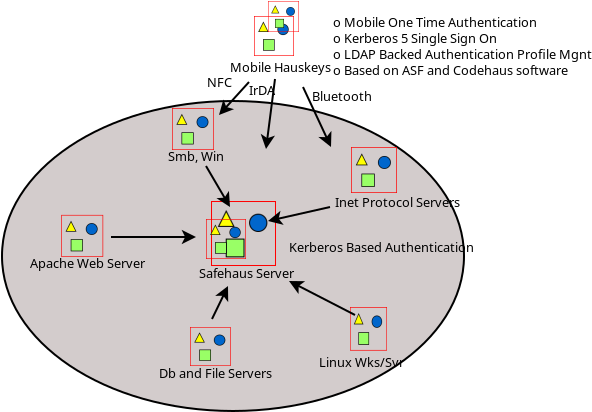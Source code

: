 <?xml version="1.0" encoding="UTF-8"?>
<dia:diagram xmlns:dia="http://www.lysator.liu.se/~alla/dia/">
  <dia:layer name="Background" visible="true">
    <dia:object type="Standard - Ellipse" version="0" id="O0">
      <dia:attribute name="obj_pos">
        <dia:point val="-2.4,5.5"/>
      </dia:attribute>
      <dia:attribute name="obj_bb">
        <dia:rectangle val="-2.45,5.45;20.75,21.05"/>
      </dia:attribute>
      <dia:attribute name="elem_corner">
        <dia:point val="-2.4,5.5"/>
      </dia:attribute>
      <dia:attribute name="elem_width">
        <dia:real val="23.1"/>
      </dia:attribute>
      <dia:attribute name="elem_height">
        <dia:real val="15.5"/>
      </dia:attribute>
      <dia:attribute name="inner_color">
        <dia:color val="#d3cccc"/>
      </dia:attribute>
    </dia:object>
    <dia:group>
      <dia:group>
        <dia:object type="Standard - Image" version="0" id="O1">
          <dia:attribute name="obj_pos">
            <dia:point val="10.2,1.25"/>
          </dia:attribute>
          <dia:attribute name="obj_bb">
            <dia:rectangle val="10.15,1.2;12.25,3.3"/>
          </dia:attribute>
          <dia:attribute name="elem_corner">
            <dia:point val="10.2,1.25"/>
          </dia:attribute>
          <dia:attribute name="elem_width">
            <dia:real val="2"/>
          </dia:attribute>
          <dia:attribute name="elem_height">
            <dia:real val="2"/>
          </dia:attribute>
          <dia:attribute name="draw_border">
            <dia:boolean val="false"/>
          </dia:attribute>
          <dia:attribute name="keep_aspect">
            <dia:boolean val="true"/>
          </dia:attribute>
          <dia:attribute name="file">
            <dia:string>#images/palm.png#</dia:string>
          </dia:attribute>
        </dia:object>
        <dia:object type="Standard - Image" version="0" id="O2">
          <dia:attribute name="obj_pos">
            <dia:point val="10.9,0.5"/>
          </dia:attribute>
          <dia:attribute name="obj_bb">
            <dia:rectangle val="10.85,0.45;12.5,2.1"/>
          </dia:attribute>
          <dia:attribute name="elem_corner">
            <dia:point val="10.9,0.5"/>
          </dia:attribute>
          <dia:attribute name="elem_width">
            <dia:real val="1.55"/>
          </dia:attribute>
          <dia:attribute name="elem_height">
            <dia:real val="1.55"/>
          </dia:attribute>
          <dia:attribute name="draw_border">
            <dia:boolean val="false"/>
          </dia:attribute>
          <dia:attribute name="keep_aspect">
            <dia:boolean val="true"/>
          </dia:attribute>
          <dia:attribute name="file">
            <dia:string>#images/haus-keys.png#</dia:string>
          </dia:attribute>
        </dia:object>
      </dia:group>
      <dia:object type="Standard - Text" version="0" id="O3">
        <dia:attribute name="obj_pos">
          <dia:point val="9,4.05"/>
        </dia:attribute>
        <dia:attribute name="obj_bb">
          <dia:rectangle val="9,3.45;13.35,4.4"/>
        </dia:attribute>
        <dia:attribute name="text">
          <dia:composite type="text">
            <dia:attribute name="string">
              <dia:string>#Mobile Hauskeys#</dia:string>
            </dia:attribute>
            <dia:attribute name="font">
              <dia:font family="sans" style="0" name="Helvetica"/>
            </dia:attribute>
            <dia:attribute name="height">
              <dia:real val="0.8"/>
            </dia:attribute>
            <dia:attribute name="pos">
              <dia:point val="9,4.05"/>
            </dia:attribute>
            <dia:attribute name="color">
              <dia:color val="#000000"/>
            </dia:attribute>
            <dia:attribute name="alignment">
              <dia:enum val="0"/>
            </dia:attribute>
          </dia:composite>
        </dia:attribute>
      </dia:object>
    </dia:group>
    <dia:group>
      <dia:object type="Standard - Image" version="0" id="O4">
        <dia:attribute name="obj_pos">
          <dia:point val="8.05,10.5"/>
        </dia:attribute>
        <dia:attribute name="obj_bb">
          <dia:rectangle val="8,10.45;11.35,13.8"/>
        </dia:attribute>
        <dia:attribute name="elem_corner">
          <dia:point val="8.05,10.5"/>
        </dia:attribute>
        <dia:attribute name="elem_width">
          <dia:real val="3.25"/>
        </dia:attribute>
        <dia:attribute name="elem_height">
          <dia:real val="3.25"/>
        </dia:attribute>
        <dia:attribute name="draw_border">
          <dia:boolean val="false"/>
        </dia:attribute>
        <dia:attribute name="keep_aspect">
          <dia:boolean val="true"/>
        </dia:attribute>
        <dia:attribute name="file">
          <dia:string>#images/server.png#</dia:string>
        </dia:attribute>
      </dia:object>
      <dia:object type="Standard - Text" version="0" id="O5">
        <dia:attribute name="obj_pos">
          <dia:point val="7.45,14.35"/>
        </dia:attribute>
        <dia:attribute name="obj_bb">
          <dia:rectangle val="7.45,13.75;11.65,14.7"/>
        </dia:attribute>
        <dia:attribute name="text">
          <dia:composite type="text">
            <dia:attribute name="string">
              <dia:string>#Safehaus Server#</dia:string>
            </dia:attribute>
            <dia:attribute name="font">
              <dia:font family="sans" style="0" name="Helvetica"/>
            </dia:attribute>
            <dia:attribute name="height">
              <dia:real val="0.8"/>
            </dia:attribute>
            <dia:attribute name="pos">
              <dia:point val="7.45,14.35"/>
            </dia:attribute>
            <dia:attribute name="color">
              <dia:color val="#000000"/>
            </dia:attribute>
            <dia:attribute name="alignment">
              <dia:enum val="0"/>
            </dia:attribute>
          </dia:composite>
        </dia:attribute>
      </dia:object>
      <dia:object type="Standard - Image" version="0" id="O6">
        <dia:attribute name="obj_pos">
          <dia:point val="7.8,11.4"/>
        </dia:attribute>
        <dia:attribute name="obj_bb">
          <dia:rectangle val="7.75,11.35;9.85,13.45"/>
        </dia:attribute>
        <dia:attribute name="elem_corner">
          <dia:point val="7.8,11.4"/>
        </dia:attribute>
        <dia:attribute name="elem_width">
          <dia:real val="2"/>
        </dia:attribute>
        <dia:attribute name="elem_height">
          <dia:real val="2"/>
        </dia:attribute>
        <dia:attribute name="draw_border">
          <dia:boolean val="false"/>
        </dia:attribute>
        <dia:attribute name="keep_aspect">
          <dia:boolean val="true"/>
        </dia:attribute>
        <dia:attribute name="file">
          <dia:string>#images/user-id-db.png#</dia:string>
        </dia:attribute>
      </dia:object>
    </dia:group>
    <dia:group>
      <dia:object type="Standard - Image" version="0" id="O7">
        <dia:attribute name="obj_pos">
          <dia:point val="7,16.8"/>
        </dia:attribute>
        <dia:attribute name="obj_bb">
          <dia:rectangle val="6.95,16.75;9.087,18.8"/>
        </dia:attribute>
        <dia:attribute name="elem_corner">
          <dia:point val="7,16.8"/>
        </dia:attribute>
        <dia:attribute name="elem_width">
          <dia:real val="2.037"/>
        </dia:attribute>
        <dia:attribute name="elem_height">
          <dia:real val="1.95"/>
        </dia:attribute>
        <dia:attribute name="draw_border">
          <dia:boolean val="false"/>
        </dia:attribute>
        <dia:attribute name="keep_aspect">
          <dia:boolean val="true"/>
        </dia:attribute>
        <dia:attribute name="file">
          <dia:string>#images/file-db-server.png#</dia:string>
        </dia:attribute>
      </dia:object>
      <dia:object type="Standard - Text" version="0" id="O8">
        <dia:attribute name="obj_pos">
          <dia:point val="5.45,19.35"/>
        </dia:attribute>
        <dia:attribute name="obj_bb">
          <dia:rectangle val="5.45,18.75;10.45,19.7"/>
        </dia:attribute>
        <dia:attribute name="text">
          <dia:composite type="text">
            <dia:attribute name="string">
              <dia:string>#Db and File Servers#</dia:string>
            </dia:attribute>
            <dia:attribute name="font">
              <dia:font family="sans" style="0" name="Helvetica"/>
            </dia:attribute>
            <dia:attribute name="height">
              <dia:real val="0.8"/>
            </dia:attribute>
            <dia:attribute name="pos">
              <dia:point val="5.45,19.35"/>
            </dia:attribute>
            <dia:attribute name="color">
              <dia:color val="#000000"/>
            </dia:attribute>
            <dia:attribute name="alignment">
              <dia:enum val="0"/>
            </dia:attribute>
          </dia:composite>
        </dia:attribute>
      </dia:object>
    </dia:group>
    <dia:group>
      <dia:object type="Standard - Image" version="0" id="O9">
        <dia:attribute name="obj_pos">
          <dia:point val="0.56,11.195"/>
        </dia:attribute>
        <dia:attribute name="obj_bb">
          <dia:rectangle val="0.51,11.145;2.71,13.345"/>
        </dia:attribute>
        <dia:attribute name="elem_corner">
          <dia:point val="0.56,11.195"/>
        </dia:attribute>
        <dia:attribute name="elem_width">
          <dia:real val="2.1"/>
        </dia:attribute>
        <dia:attribute name="elem_height">
          <dia:real val="2.1"/>
        </dia:attribute>
        <dia:attribute name="draw_border">
          <dia:boolean val="false"/>
        </dia:attribute>
        <dia:attribute name="keep_aspect">
          <dia:boolean val="true"/>
        </dia:attribute>
        <dia:attribute name="file">
          <dia:string>#images/web-server.png#</dia:string>
        </dia:attribute>
      </dia:object>
      <dia:object type="Standard - Text" version="0" id="O10">
        <dia:attribute name="obj_pos">
          <dia:point val="-1,13.85"/>
        </dia:attribute>
        <dia:attribute name="obj_bb">
          <dia:rectangle val="-1,13.25;4.05,15"/>
        </dia:attribute>
        <dia:attribute name="text">
          <dia:composite type="text">
            <dia:attribute name="string">
              <dia:string>#Apache Web Server
#</dia:string>
            </dia:attribute>
            <dia:attribute name="font">
              <dia:font family="sans" style="0" name="Helvetica"/>
            </dia:attribute>
            <dia:attribute name="height">
              <dia:real val="0.8"/>
            </dia:attribute>
            <dia:attribute name="pos">
              <dia:point val="-1,13.85"/>
            </dia:attribute>
            <dia:attribute name="color">
              <dia:color val="#000000"/>
            </dia:attribute>
            <dia:attribute name="alignment">
              <dia:enum val="0"/>
            </dia:attribute>
          </dia:composite>
        </dia:attribute>
      </dia:object>
    </dia:group>
    <dia:group>
      <dia:object type="Standard - Image" version="0" id="O11">
        <dia:attribute name="obj_pos">
          <dia:point val="6.1,5.85"/>
        </dia:attribute>
        <dia:attribute name="obj_bb">
          <dia:rectangle val="6.05,5.8;8.25,8"/>
        </dia:attribute>
        <dia:attribute name="elem_corner">
          <dia:point val="6.1,5.85"/>
        </dia:attribute>
        <dia:attribute name="elem_width">
          <dia:real val="2.1"/>
        </dia:attribute>
        <dia:attribute name="elem_height">
          <dia:real val="2.1"/>
        </dia:attribute>
        <dia:attribute name="draw_border">
          <dia:boolean val="false"/>
        </dia:attribute>
        <dia:attribute name="keep_aspect">
          <dia:boolean val="true"/>
        </dia:attribute>
        <dia:attribute name="file">
          <dia:string>#images/smb-server.png#</dia:string>
        </dia:attribute>
      </dia:object>
      <dia:object type="Standard - Text" version="0" id="O12">
        <dia:attribute name="obj_pos">
          <dia:point val="5.9,8.5"/>
        </dia:attribute>
        <dia:attribute name="obj_bb">
          <dia:rectangle val="5.9,7.9;8.4,8.85"/>
        </dia:attribute>
        <dia:attribute name="text">
          <dia:composite type="text">
            <dia:attribute name="string">
              <dia:string>#Smb, Win#</dia:string>
            </dia:attribute>
            <dia:attribute name="font">
              <dia:font family="sans" style="0" name="Helvetica"/>
            </dia:attribute>
            <dia:attribute name="height">
              <dia:real val="0.8"/>
            </dia:attribute>
            <dia:attribute name="pos">
              <dia:point val="5.9,8.5"/>
            </dia:attribute>
            <dia:attribute name="color">
              <dia:color val="#000000"/>
            </dia:attribute>
            <dia:attribute name="alignment">
              <dia:enum val="0"/>
            </dia:attribute>
          </dia:composite>
        </dia:attribute>
      </dia:object>
    </dia:group>
    <dia:object type="Standard - Image" version="0" id="O13">
      <dia:attribute name="obj_pos">
        <dia:point val="15,15.8"/>
      </dia:attribute>
      <dia:attribute name="obj_bb">
        <dia:rectangle val="14.95,15.75;16.9,18.031"/>
      </dia:attribute>
      <dia:attribute name="elem_corner">
        <dia:point val="15,15.8"/>
      </dia:attribute>
      <dia:attribute name="elem_width">
        <dia:real val="1.85"/>
      </dia:attribute>
      <dia:attribute name="elem_height">
        <dia:real val="2.181"/>
      </dia:attribute>
      <dia:attribute name="draw_border">
        <dia:boolean val="false"/>
      </dia:attribute>
      <dia:attribute name="keep_aspect">
        <dia:boolean val="true"/>
      </dia:attribute>
      <dia:attribute name="file">
        <dia:string>#/home/akarasulu/projects/metaorg/safehaus/trunk/java/linux.png#</dia:string>
      </dia:attribute>
    </dia:object>
    <dia:object type="Standard - Line" version="0" id="O14">
      <dia:attribute name="obj_pos">
        <dia:point val="7.8,8.75"/>
      </dia:attribute>
      <dia:attribute name="obj_bb">
        <dia:rectangle val="7.732,8.682;9.457,11.096"/>
      </dia:attribute>
      <dia:attribute name="conn_endpoints">
        <dia:point val="7.8,8.75"/>
        <dia:point val="9,10.8"/>
      </dia:attribute>
      <dia:attribute name="numcp">
        <dia:int val="1"/>
      </dia:attribute>
      <dia:attribute name="end_arrow">
        <dia:enum val="22"/>
      </dia:attribute>
      <dia:attribute name="end_arrow_length">
        <dia:real val="0.5"/>
      </dia:attribute>
      <dia:attribute name="end_arrow_width">
        <dia:real val="0.5"/>
      </dia:attribute>
    </dia:object>
    <dia:object type="Standard - Line" version="0" id="O15">
      <dia:attribute name="obj_pos">
        <dia:point val="14,10.8"/>
      </dia:attribute>
      <dia:attribute name="obj_bb">
        <dia:rectangle val="10.741,10.74;14.06,11.999"/>
      </dia:attribute>
      <dia:attribute name="conn_endpoints">
        <dia:point val="14,10.8"/>
        <dia:point val="10.9,11.5"/>
      </dia:attribute>
      <dia:attribute name="numcp">
        <dia:int val="1"/>
      </dia:attribute>
      <dia:attribute name="end_arrow">
        <dia:enum val="22"/>
      </dia:attribute>
      <dia:attribute name="end_arrow_length">
        <dia:real val="0.5"/>
      </dia:attribute>
      <dia:attribute name="end_arrow_width">
        <dia:real val="0.5"/>
      </dia:attribute>
    </dia:object>
    <dia:object type="Standard - Line" version="0" id="O16">
      <dia:attribute name="obj_pos">
        <dia:point val="3.05,12.3"/>
      </dia:attribute>
      <dia:attribute name="obj_bb">
        <dia:rectangle val="3,11.8;7.35,12.8"/>
      </dia:attribute>
      <dia:attribute name="conn_endpoints">
        <dia:point val="3.05,12.3"/>
        <dia:point val="7.3,12.3"/>
      </dia:attribute>
      <dia:attribute name="numcp">
        <dia:int val="1"/>
      </dia:attribute>
      <dia:attribute name="end_arrow">
        <dia:enum val="22"/>
      </dia:attribute>
      <dia:attribute name="end_arrow_length">
        <dia:real val="0.5"/>
      </dia:attribute>
      <dia:attribute name="end_arrow_width">
        <dia:real val="0.5"/>
      </dia:attribute>
    </dia:object>
    <dia:object type="Standard - Line" version="0" id="O17">
      <dia:attribute name="obj_pos">
        <dia:point val="8.1,16.4"/>
      </dia:attribute>
      <dia:attribute name="obj_bb">
        <dia:rectangle val="8.033,14.487;9.372,16.467"/>
      </dia:attribute>
      <dia:attribute name="conn_endpoints">
        <dia:point val="8.1,16.4"/>
        <dia:point val="8.9,14.75"/>
      </dia:attribute>
      <dia:attribute name="numcp">
        <dia:int val="1"/>
      </dia:attribute>
      <dia:attribute name="end_arrow">
        <dia:enum val="22"/>
      </dia:attribute>
      <dia:attribute name="end_arrow_length">
        <dia:real val="0.5"/>
      </dia:attribute>
      <dia:attribute name="end_arrow_width">
        <dia:real val="0.5"/>
      </dia:attribute>
    </dia:object>
    <dia:object type="Standard - Line" version="0" id="O18">
      <dia:attribute name="obj_pos">
        <dia:point val="15.25,16.2"/>
      </dia:attribute>
      <dia:attribute name="obj_bb">
        <dia:rectangle val="11.677,14.033;15.317,16.267"/>
      </dia:attribute>
      <dia:attribute name="conn_endpoints">
        <dia:point val="15.25,16.2"/>
        <dia:point val="11.95,14.5"/>
      </dia:attribute>
      <dia:attribute name="numcp">
        <dia:int val="1"/>
      </dia:attribute>
      <dia:attribute name="end_arrow">
        <dia:enum val="22"/>
      </dia:attribute>
      <dia:attribute name="end_arrow_length">
        <dia:real val="0.5"/>
      </dia:attribute>
      <dia:attribute name="end_arrow_width">
        <dia:real val="0.5"/>
      </dia:attribute>
    </dia:object>
    <dia:object type="Standard - Line" version="0" id="O19">
      <dia:attribute name="obj_pos">
        <dia:point val="11.25,4.4"/>
      </dia:attribute>
      <dia:attribute name="obj_bb">
        <dia:rectangle val="10.298,4.344;11.306,8.013"/>
      </dia:attribute>
      <dia:attribute name="conn_endpoints">
        <dia:point val="11.25,4.4"/>
        <dia:point val="10.8,7.9"/>
      </dia:attribute>
      <dia:attribute name="numcp">
        <dia:int val="1"/>
      </dia:attribute>
      <dia:attribute name="end_arrow">
        <dia:enum val="22"/>
      </dia:attribute>
      <dia:attribute name="end_arrow_length">
        <dia:real val="0.5"/>
      </dia:attribute>
      <dia:attribute name="end_arrow_width">
        <dia:real val="0.5"/>
      </dia:attribute>
    </dia:object>
    <dia:object type="Standard - Line" version="0" id="O20">
      <dia:attribute name="obj_pos">
        <dia:point val="12.65,4.8"/>
      </dia:attribute>
      <dia:attribute name="obj_bb">
        <dia:rectangle val="12.584,4.734;14.524,8.057"/>
      </dia:attribute>
      <dia:attribute name="conn_endpoints">
        <dia:point val="12.65,4.8"/>
        <dia:point val="14.05,7.8"/>
      </dia:attribute>
      <dia:attribute name="numcp">
        <dia:int val="1"/>
      </dia:attribute>
      <dia:attribute name="end_arrow">
        <dia:enum val="22"/>
      </dia:attribute>
      <dia:attribute name="end_arrow_length">
        <dia:real val="0.5"/>
      </dia:attribute>
      <dia:attribute name="end_arrow_width">
        <dia:real val="0.5"/>
      </dia:attribute>
    </dia:object>
    <dia:object type="Standard - Line" version="0" id="O21">
      <dia:attribute name="obj_pos">
        <dia:point val="9.95,4.55"/>
      </dia:attribute>
      <dia:attribute name="obj_bb">
        <dia:rectangle val="8.046,4.479;10.021,6.573"/>
      </dia:attribute>
      <dia:attribute name="conn_endpoints">
        <dia:point val="9.95,4.55"/>
        <dia:point val="8.45,6.2"/>
      </dia:attribute>
      <dia:attribute name="numcp">
        <dia:int val="1"/>
      </dia:attribute>
      <dia:attribute name="end_arrow">
        <dia:enum val="22"/>
      </dia:attribute>
      <dia:attribute name="end_arrow_length">
        <dia:real val="0.5"/>
      </dia:attribute>
      <dia:attribute name="end_arrow_width">
        <dia:real val="0.5"/>
      </dia:attribute>
    </dia:object>
    <dia:object type="Standard - Text" version="0" id="O22">
      <dia:attribute name="obj_pos">
        <dia:point val="14.15,1.8"/>
      </dia:attribute>
      <dia:attribute name="obj_bb">
        <dia:rectangle val="14.15,1.181;25.069,4.588"/>
      </dia:attribute>
      <dia:attribute name="text">
        <dia:composite type="text">
          <dia:attribute name="string">
            <dia:string>#o Mobile One Time Authentication
o Kerberos 5 Single Sign On
o LDAP Backed Authentication Profile Mgnt
o Based on ASF and Codehaus software#</dia:string>
          </dia:attribute>
          <dia:attribute name="font">
            <dia:font family="sans" style="0" name="Helvetica"/>
          </dia:attribute>
          <dia:attribute name="height">
            <dia:real val="0.8"/>
          </dia:attribute>
          <dia:attribute name="pos">
            <dia:point val="14.15,1.8"/>
          </dia:attribute>
          <dia:attribute name="color">
            <dia:color val="#000000"/>
          </dia:attribute>
          <dia:attribute name="alignment">
            <dia:enum val="0"/>
          </dia:attribute>
        </dia:composite>
      </dia:attribute>
    </dia:object>
    <dia:object type="Standard - Text" version="0" id="O23">
      <dia:attribute name="obj_pos">
        <dia:point val="13.45,18.8"/>
      </dia:attribute>
      <dia:attribute name="obj_bb">
        <dia:rectangle val="13.45,18.181;17.169,19.188"/>
      </dia:attribute>
      <dia:attribute name="text">
        <dia:composite type="text">
          <dia:attribute name="string">
            <dia:string>#Linux Wks/Svr#</dia:string>
          </dia:attribute>
          <dia:attribute name="font">
            <dia:font family="sans" style="0" name="Helvetica"/>
          </dia:attribute>
          <dia:attribute name="height">
            <dia:real val="0.8"/>
          </dia:attribute>
          <dia:attribute name="pos">
            <dia:point val="13.45,18.8"/>
          </dia:attribute>
          <dia:attribute name="color">
            <dia:color val="#000000"/>
          </dia:attribute>
          <dia:attribute name="alignment">
            <dia:enum val="0"/>
          </dia:attribute>
        </dia:composite>
      </dia:attribute>
    </dia:object>
    <dia:object type="Standard - Text" version="0" id="O24">
      <dia:attribute name="obj_pos">
        <dia:point val="13.9,11.9"/>
      </dia:attribute>
      <dia:attribute name="obj_bb">
        <dia:rectangle val="13.881,11.281;13.9,12.287"/>
      </dia:attribute>
      <dia:attribute name="text">
        <dia:composite type="text">
          <dia:attribute name="string">
            <dia:string>##</dia:string>
          </dia:attribute>
          <dia:attribute name="font">
            <dia:font family="sans" style="0" name="Helvetica"/>
          </dia:attribute>
          <dia:attribute name="height">
            <dia:real val="0.8"/>
          </dia:attribute>
          <dia:attribute name="pos">
            <dia:point val="13.9,11.9"/>
          </dia:attribute>
          <dia:attribute name="color">
            <dia:color val="#000000"/>
          </dia:attribute>
          <dia:attribute name="alignment">
            <dia:enum val="0"/>
          </dia:attribute>
        </dia:composite>
      </dia:attribute>
    </dia:object>
    <dia:object type="Standard - Text" version="0" id="O25">
      <dia:attribute name="obj_pos">
        <dia:point val="11.95,13.05"/>
      </dia:attribute>
      <dia:attribute name="obj_bb">
        <dia:rectangle val="11.95,12.431;19.719,13.438"/>
      </dia:attribute>
      <dia:attribute name="text">
        <dia:composite type="text">
          <dia:attribute name="string">
            <dia:string>#Kerberos Based Authentication#</dia:string>
          </dia:attribute>
          <dia:attribute name="font">
            <dia:font family="sans" style="0" name="Helvetica"/>
          </dia:attribute>
          <dia:attribute name="height">
            <dia:real val="0.8"/>
          </dia:attribute>
          <dia:attribute name="pos">
            <dia:point val="11.95,13.05"/>
          </dia:attribute>
          <dia:attribute name="color">
            <dia:color val="#000000"/>
          </dia:attribute>
          <dia:attribute name="alignment">
            <dia:enum val="0"/>
          </dia:attribute>
        </dia:composite>
      </dia:attribute>
    </dia:object>
    <dia:object type="Standard - Text" version="0" id="O26">
      <dia:attribute name="obj_pos">
        <dia:point val="13.1,5.5"/>
      </dia:attribute>
      <dia:attribute name="obj_bb">
        <dia:rectangle val="13.1,4.881;15.469,5.888"/>
      </dia:attribute>
      <dia:attribute name="text">
        <dia:composite type="text">
          <dia:attribute name="string">
            <dia:string>#Bluetooth#</dia:string>
          </dia:attribute>
          <dia:attribute name="font">
            <dia:font family="sans" style="0" name="Helvetica"/>
          </dia:attribute>
          <dia:attribute name="height">
            <dia:real val="0.8"/>
          </dia:attribute>
          <dia:attribute name="pos">
            <dia:point val="13.1,5.5"/>
          </dia:attribute>
          <dia:attribute name="color">
            <dia:color val="#000000"/>
          </dia:attribute>
          <dia:attribute name="alignment">
            <dia:enum val="0"/>
          </dia:attribute>
        </dia:composite>
      </dia:attribute>
    </dia:object>
    <dia:object type="Standard - Text" version="0" id="O27">
      <dia:attribute name="obj_pos">
        <dia:point val="9.95,5.2"/>
      </dia:attribute>
      <dia:attribute name="obj_bb">
        <dia:rectangle val="9.95,4.581;11.119,5.588"/>
      </dia:attribute>
      <dia:attribute name="text">
        <dia:composite type="text">
          <dia:attribute name="string">
            <dia:string>#IrDA#</dia:string>
          </dia:attribute>
          <dia:attribute name="font">
            <dia:font family="sans" style="0" name="Helvetica"/>
          </dia:attribute>
          <dia:attribute name="height">
            <dia:real val="0.8"/>
          </dia:attribute>
          <dia:attribute name="pos">
            <dia:point val="9.95,5.2"/>
          </dia:attribute>
          <dia:attribute name="color">
            <dia:color val="#000000"/>
          </dia:attribute>
          <dia:attribute name="alignment">
            <dia:enum val="0"/>
          </dia:attribute>
        </dia:composite>
      </dia:attribute>
    </dia:object>
    <dia:object type="Standard - Text" version="0" id="O28">
      <dia:attribute name="obj_pos">
        <dia:point val="7.85,4.8"/>
      </dia:attribute>
      <dia:attribute name="obj_bb">
        <dia:rectangle val="7.85,4.181;9.019,5.188"/>
      </dia:attribute>
      <dia:attribute name="text">
        <dia:composite type="text">
          <dia:attribute name="string">
            <dia:string>#NFC#</dia:string>
          </dia:attribute>
          <dia:attribute name="font">
            <dia:font family="sans" style="0" name="Helvetica"/>
          </dia:attribute>
          <dia:attribute name="height">
            <dia:real val="0.8"/>
          </dia:attribute>
          <dia:attribute name="pos">
            <dia:point val="7.85,4.8"/>
          </dia:attribute>
          <dia:attribute name="color">
            <dia:color val="#000000"/>
          </dia:attribute>
          <dia:attribute name="alignment">
            <dia:enum val="0"/>
          </dia:attribute>
        </dia:composite>
      </dia:attribute>
    </dia:object>
    <dia:group>
      <dia:object type="Standard - Image" version="0" id="O29">
        <dia:attribute name="obj_pos">
          <dia:point val="15.05,7.8"/>
        </dia:attribute>
        <dia:attribute name="obj_bb">
          <dia:rectangle val="15,7.75;17.4,10.15"/>
        </dia:attribute>
        <dia:attribute name="elem_corner">
          <dia:point val="15.05,7.8"/>
        </dia:attribute>
        <dia:attribute name="elem_width">
          <dia:real val="2.3"/>
        </dia:attribute>
        <dia:attribute name="elem_height">
          <dia:real val="2.3"/>
        </dia:attribute>
        <dia:attribute name="draw_border">
          <dia:boolean val="false"/>
        </dia:attribute>
        <dia:attribute name="keep_aspect">
          <dia:boolean val="true"/>
        </dia:attribute>
        <dia:attribute name="file">
          <dia:string>#images/inet-server.png#</dia:string>
        </dia:attribute>
      </dia:object>
      <dia:object type="Standard - Text" version="0" id="O30">
        <dia:attribute name="obj_pos">
          <dia:point val="14.25,10.8"/>
        </dia:attribute>
        <dia:attribute name="obj_bb">
          <dia:rectangle val="14.25,10.181;19.569,11.188"/>
        </dia:attribute>
        <dia:attribute name="text">
          <dia:composite type="text">
            <dia:attribute name="string">
              <dia:string>#Inet Protocol Servers#</dia:string>
            </dia:attribute>
            <dia:attribute name="font">
              <dia:font family="sans" style="0" name="Helvetica"/>
            </dia:attribute>
            <dia:attribute name="height">
              <dia:real val="0.8"/>
            </dia:attribute>
            <dia:attribute name="pos">
              <dia:point val="14.25,10.8"/>
            </dia:attribute>
            <dia:attribute name="color">
              <dia:color val="#000000"/>
            </dia:attribute>
            <dia:attribute name="alignment">
              <dia:enum val="0"/>
            </dia:attribute>
          </dia:composite>
        </dia:attribute>
      </dia:object>
    </dia:group>
  </dia:layer>
</dia:diagram>
